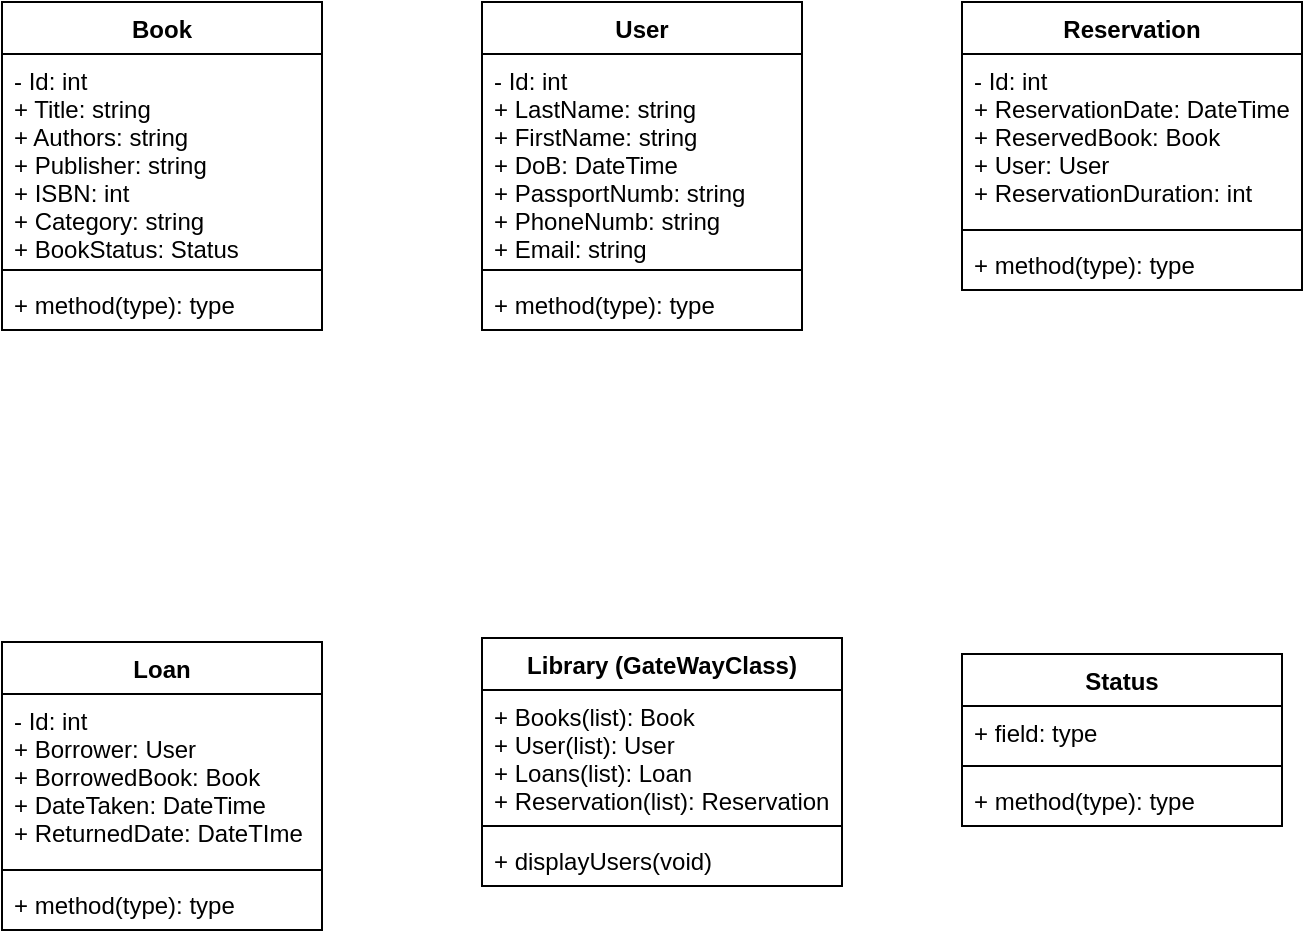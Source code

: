<mxfile version="15.6.6" type="device"><diagram id="pdq9kfNnIRgo9UEoTqZe" name="Page-1"><mxGraphModel dx="1182" dy="774" grid="1" gridSize="10" guides="1" tooltips="1" connect="1" arrows="1" fold="1" page="1" pageScale="1" pageWidth="850" pageHeight="1100" math="0" shadow="0"><root><mxCell id="0"/><mxCell id="1" parent="0"/><mxCell id="YooByUiAn1RW5gWU8P2x-1" value="Book" style="swimlane;fontStyle=1;align=center;verticalAlign=top;childLayout=stackLayout;horizontal=1;startSize=26;horizontalStack=0;resizeParent=1;resizeParentMax=0;resizeLast=0;collapsible=1;marginBottom=0;fillColor=default;strokeColor=default;fontColor=default;" vertex="1" parent="1"><mxGeometry x="120" y="40" width="160" height="164" as="geometry"/></mxCell><mxCell id="YooByUiAn1RW5gWU8P2x-2" value="- Id: int&#10;+ Title: string&#10;+ Authors: string&#10;+ Publisher: string&#10;+ ISBN: int&#10;+ Category: string&#10;+ BookStatus: Status" style="text;strokeColor=none;fillColor=none;align=left;verticalAlign=top;spacingLeft=4;spacingRight=4;overflow=hidden;rotatable=0;points=[[0,0.5],[1,0.5]];portConstraint=eastwest;fontColor=default;" vertex="1" parent="YooByUiAn1RW5gWU8P2x-1"><mxGeometry y="26" width="160" height="104" as="geometry"/></mxCell><mxCell id="YooByUiAn1RW5gWU8P2x-3" value="" style="line;strokeWidth=1;fillColor=none;align=left;verticalAlign=middle;spacingTop=-1;spacingLeft=3;spacingRight=3;rotatable=0;labelPosition=right;points=[];portConstraint=eastwest;" vertex="1" parent="YooByUiAn1RW5gWU8P2x-1"><mxGeometry y="130" width="160" height="8" as="geometry"/></mxCell><mxCell id="YooByUiAn1RW5gWU8P2x-4" value="+ method(type): type" style="text;strokeColor=none;fillColor=none;align=left;verticalAlign=top;spacingLeft=4;spacingRight=4;overflow=hidden;rotatable=0;points=[[0,0.5],[1,0.5]];portConstraint=eastwest;fontColor=default;" vertex="1" parent="YooByUiAn1RW5gWU8P2x-1"><mxGeometry y="138" width="160" height="26" as="geometry"/></mxCell><mxCell id="YooByUiAn1RW5gWU8P2x-5" value="User" style="swimlane;fontStyle=1;align=center;verticalAlign=top;childLayout=stackLayout;horizontal=1;startSize=26;horizontalStack=0;resizeParent=1;resizeParentMax=0;resizeLast=0;collapsible=1;marginBottom=0;fontColor=default;fillColor=default;strokeColor=default;" vertex="1" parent="1"><mxGeometry x="360" y="40" width="160" height="164" as="geometry"/></mxCell><mxCell id="YooByUiAn1RW5gWU8P2x-6" value="- Id: int&#10;+ LastName: string&#10;+ FirstName: string&#10;+ DoB: DateTime&#10;+ PassportNumb: string&#10;+ PhoneNumb: string&#10;+ Email: string" style="text;strokeColor=none;fillColor=none;align=left;verticalAlign=top;spacingLeft=4;spacingRight=4;overflow=hidden;rotatable=0;points=[[0,0.5],[1,0.5]];portConstraint=eastwest;fontColor=default;" vertex="1" parent="YooByUiAn1RW5gWU8P2x-5"><mxGeometry y="26" width="160" height="104" as="geometry"/></mxCell><mxCell id="YooByUiAn1RW5gWU8P2x-7" value="" style="line;strokeWidth=1;fillColor=none;align=left;verticalAlign=middle;spacingTop=-1;spacingLeft=3;spacingRight=3;rotatable=0;labelPosition=right;points=[];portConstraint=eastwest;fontColor=default;" vertex="1" parent="YooByUiAn1RW5gWU8P2x-5"><mxGeometry y="130" width="160" height="8" as="geometry"/></mxCell><mxCell id="YooByUiAn1RW5gWU8P2x-8" value="+ method(type): type" style="text;strokeColor=none;fillColor=none;align=left;verticalAlign=top;spacingLeft=4;spacingRight=4;overflow=hidden;rotatable=0;points=[[0,0.5],[1,0.5]];portConstraint=eastwest;fontColor=default;" vertex="1" parent="YooByUiAn1RW5gWU8P2x-5"><mxGeometry y="138" width="160" height="26" as="geometry"/></mxCell><mxCell id="YooByUiAn1RW5gWU8P2x-9" value="Reservation" style="swimlane;fontStyle=1;align=center;verticalAlign=top;childLayout=stackLayout;horizontal=1;startSize=26;horizontalStack=0;resizeParent=1;resizeParentMax=0;resizeLast=0;collapsible=1;marginBottom=0;fontColor=default;fillColor=default;strokeColor=default;" vertex="1" parent="1"><mxGeometry x="600" y="40" width="170" height="144" as="geometry"/></mxCell><mxCell id="YooByUiAn1RW5gWU8P2x-10" value="- Id: int&#10;+ ReservationDate: DateTime&#10;+ ReservedBook: Book&#10;+ User: User&#10;+ ReservationDuration: int" style="text;strokeColor=none;fillColor=none;align=left;verticalAlign=top;spacingLeft=4;spacingRight=4;overflow=hidden;rotatable=0;points=[[0,0.5],[1,0.5]];portConstraint=eastwest;fontColor=default;" vertex="1" parent="YooByUiAn1RW5gWU8P2x-9"><mxGeometry y="26" width="170" height="84" as="geometry"/></mxCell><mxCell id="YooByUiAn1RW5gWU8P2x-11" value="" style="line;strokeWidth=1;fillColor=none;align=left;verticalAlign=middle;spacingTop=-1;spacingLeft=3;spacingRight=3;rotatable=0;labelPosition=right;points=[];portConstraint=eastwest;fontColor=default;" vertex="1" parent="YooByUiAn1RW5gWU8P2x-9"><mxGeometry y="110" width="170" height="8" as="geometry"/></mxCell><mxCell id="YooByUiAn1RW5gWU8P2x-12" value="+ method(type): type" style="text;strokeColor=none;fillColor=none;align=left;verticalAlign=top;spacingLeft=4;spacingRight=4;overflow=hidden;rotatable=0;points=[[0,0.5],[1,0.5]];portConstraint=eastwest;fontColor=default;" vertex="1" parent="YooByUiAn1RW5gWU8P2x-9"><mxGeometry y="118" width="170" height="26" as="geometry"/></mxCell><mxCell id="YooByUiAn1RW5gWU8P2x-13" value="Loan" style="swimlane;fontStyle=1;align=center;verticalAlign=top;childLayout=stackLayout;horizontal=1;startSize=26;horizontalStack=0;resizeParent=1;resizeParentMax=0;resizeLast=0;collapsible=1;marginBottom=0;fontColor=default;strokeColor=default;fillColor=default;" vertex="1" parent="1"><mxGeometry x="120" y="360" width="160" height="144" as="geometry"/></mxCell><mxCell id="YooByUiAn1RW5gWU8P2x-14" value="- Id: int&#10;+ Borrower: User&#10;+ BorrowedBook: Book&#10;+ DateTaken: DateTime&#10;+ ReturnedDate: DateTIme" style="text;strokeColor=none;fillColor=none;align=left;verticalAlign=top;spacingLeft=4;spacingRight=4;overflow=hidden;rotatable=0;points=[[0,0.5],[1,0.5]];portConstraint=eastwest;fontColor=default;" vertex="1" parent="YooByUiAn1RW5gWU8P2x-13"><mxGeometry y="26" width="160" height="84" as="geometry"/></mxCell><mxCell id="YooByUiAn1RW5gWU8P2x-15" value="" style="line;strokeWidth=1;fillColor=none;align=left;verticalAlign=middle;spacingTop=-1;spacingLeft=3;spacingRight=3;rotatable=0;labelPosition=right;points=[];portConstraint=eastwest;fontColor=default;" vertex="1" parent="YooByUiAn1RW5gWU8P2x-13"><mxGeometry y="110" width="160" height="8" as="geometry"/></mxCell><mxCell id="YooByUiAn1RW5gWU8P2x-16" value="+ method(type): type" style="text;strokeColor=none;fillColor=none;align=left;verticalAlign=top;spacingLeft=4;spacingRight=4;overflow=hidden;rotatable=0;points=[[0,0.5],[1,0.5]];portConstraint=eastwest;fontColor=default;" vertex="1" parent="YooByUiAn1RW5gWU8P2x-13"><mxGeometry y="118" width="160" height="26" as="geometry"/></mxCell><mxCell id="YooByUiAn1RW5gWU8P2x-17" value="Library (GateWayClass)" style="swimlane;fontStyle=1;align=center;verticalAlign=top;childLayout=stackLayout;horizontal=1;startSize=26;horizontalStack=0;resizeParent=1;resizeParentMax=0;resizeLast=0;collapsible=1;marginBottom=0;fontColor=default;strokeColor=default;fillColor=default;" vertex="1" parent="1"><mxGeometry x="360" y="358" width="180" height="124" as="geometry"/></mxCell><mxCell id="YooByUiAn1RW5gWU8P2x-18" value="+ Books(list): Book&#10;+ User(list): User&#10;+ Loans(list): Loan&#10;+ Reservation(list): Reservation" style="text;strokeColor=none;fillColor=none;align=left;verticalAlign=top;spacingLeft=4;spacingRight=4;overflow=hidden;rotatable=0;points=[[0,0.5],[1,0.5]];portConstraint=eastwest;fontColor=default;" vertex="1" parent="YooByUiAn1RW5gWU8P2x-17"><mxGeometry y="26" width="180" height="64" as="geometry"/></mxCell><mxCell id="YooByUiAn1RW5gWU8P2x-19" value="" style="line;strokeWidth=1;fillColor=none;align=left;verticalAlign=middle;spacingTop=-1;spacingLeft=3;spacingRight=3;rotatable=0;labelPosition=right;points=[];portConstraint=eastwest;fontColor=default;" vertex="1" parent="YooByUiAn1RW5gWU8P2x-17"><mxGeometry y="90" width="180" height="8" as="geometry"/></mxCell><mxCell id="YooByUiAn1RW5gWU8P2x-20" value="+ displayUsers(void)" style="text;strokeColor=none;fillColor=none;align=left;verticalAlign=top;spacingLeft=4;spacingRight=4;overflow=hidden;rotatable=0;points=[[0,0.5],[1,0.5]];portConstraint=eastwest;fontColor=default;" vertex="1" parent="YooByUiAn1RW5gWU8P2x-17"><mxGeometry y="98" width="180" height="26" as="geometry"/></mxCell><mxCell id="YooByUiAn1RW5gWU8P2x-22" value="Status" style="swimlane;fontStyle=1;align=center;verticalAlign=top;childLayout=stackLayout;horizontal=1;startSize=26;horizontalStack=0;resizeParent=1;resizeParentMax=0;resizeLast=0;collapsible=1;marginBottom=0;fontColor=default;strokeColor=default;fillColor=default;" vertex="1" parent="1"><mxGeometry x="600" y="366" width="160" height="86" as="geometry"/></mxCell><mxCell id="YooByUiAn1RW5gWU8P2x-23" value="+ field: type" style="text;strokeColor=none;fillColor=none;align=left;verticalAlign=top;spacingLeft=4;spacingRight=4;overflow=hidden;rotatable=0;points=[[0,0.5],[1,0.5]];portConstraint=eastwest;fontColor=default;" vertex="1" parent="YooByUiAn1RW5gWU8P2x-22"><mxGeometry y="26" width="160" height="26" as="geometry"/></mxCell><mxCell id="YooByUiAn1RW5gWU8P2x-24" value="" style="line;strokeWidth=1;fillColor=none;align=left;verticalAlign=middle;spacingTop=-1;spacingLeft=3;spacingRight=3;rotatable=0;labelPosition=right;points=[];portConstraint=eastwest;fontColor=default;" vertex="1" parent="YooByUiAn1RW5gWU8P2x-22"><mxGeometry y="52" width="160" height="8" as="geometry"/></mxCell><mxCell id="YooByUiAn1RW5gWU8P2x-25" value="+ method(type): type" style="text;strokeColor=none;fillColor=none;align=left;verticalAlign=top;spacingLeft=4;spacingRight=4;overflow=hidden;rotatable=0;points=[[0,0.5],[1,0.5]];portConstraint=eastwest;fontColor=default;" vertex="1" parent="YooByUiAn1RW5gWU8P2x-22"><mxGeometry y="60" width="160" height="26" as="geometry"/></mxCell></root></mxGraphModel></diagram></mxfile>
